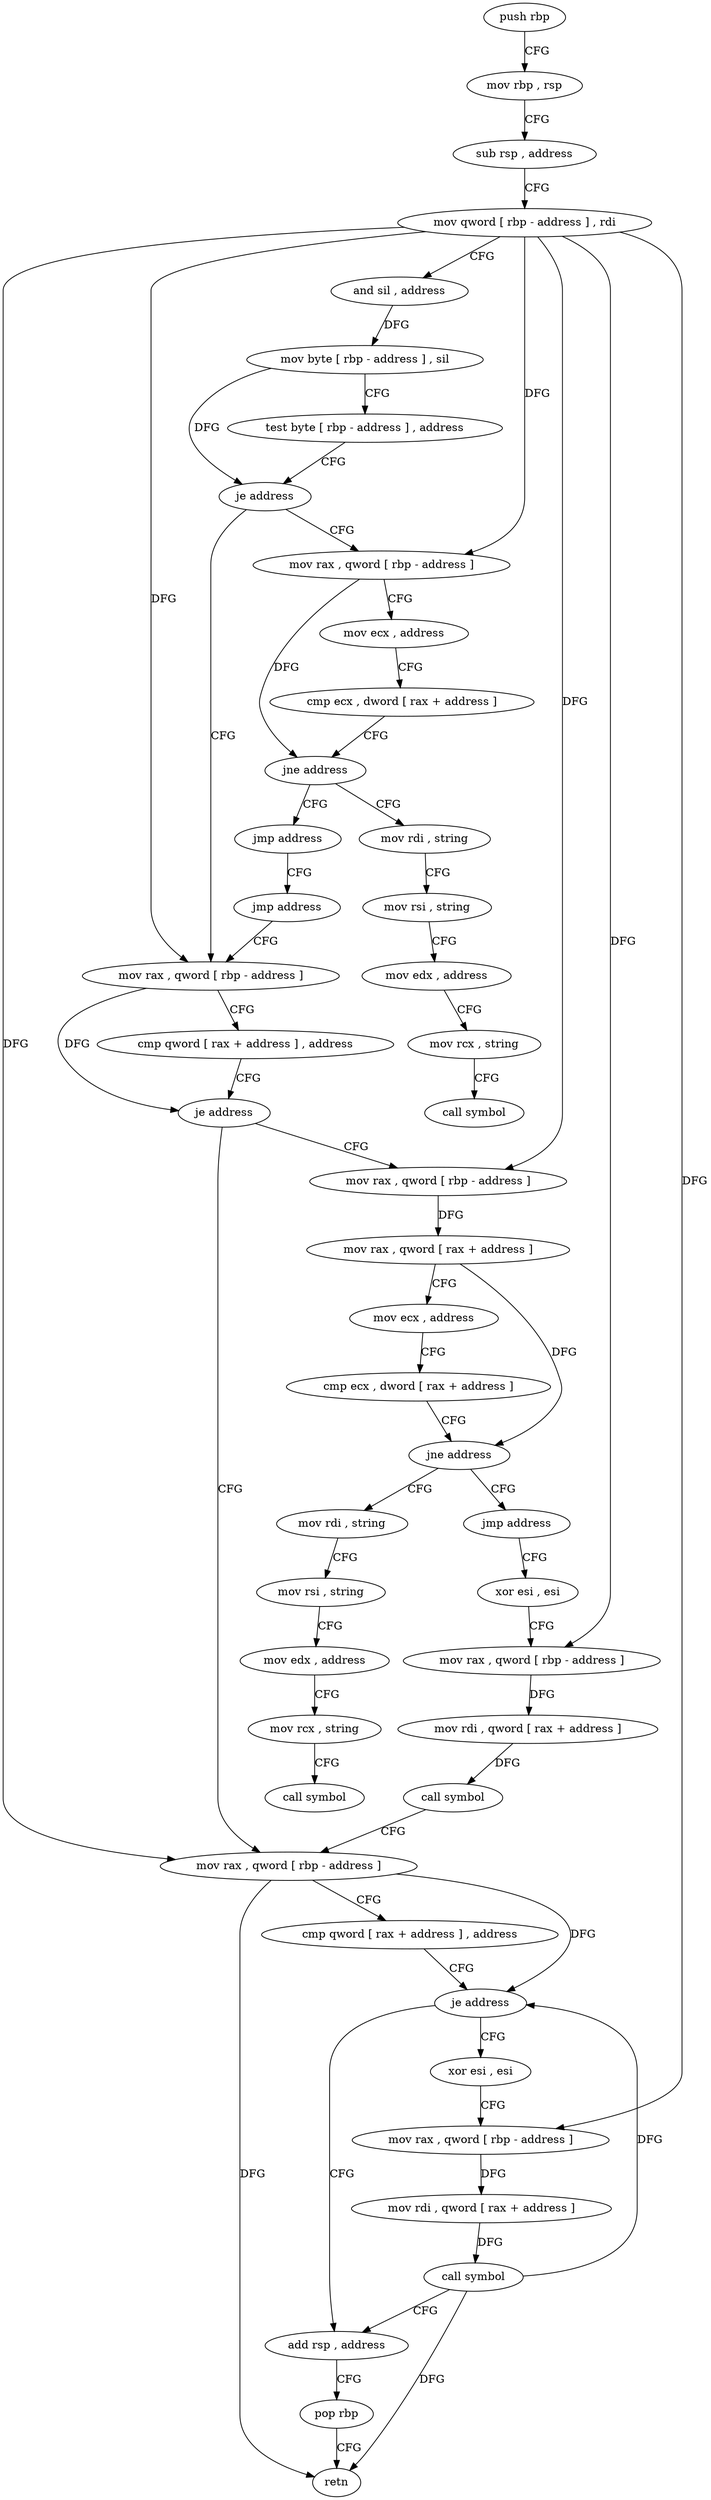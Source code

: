 digraph "func" {
"4235392" [label = "push rbp" ]
"4235393" [label = "mov rbp , rsp" ]
"4235396" [label = "sub rsp , address" ]
"4235400" [label = "mov qword [ rbp - address ] , rdi" ]
"4235404" [label = "and sil , address" ]
"4235408" [label = "mov byte [ rbp - address ] , sil" ]
"4235412" [label = "test byte [ rbp - address ] , address" ]
"4235416" [label = "je address" ]
"4235490" [label = "mov rax , qword [ rbp - address ]" ]
"4235422" [label = "mov rax , qword [ rbp - address ]" ]
"4235494" [label = "cmp qword [ rax + address ] , address" ]
"4235502" [label = "je address" ]
"4235596" [label = "mov rax , qword [ rbp - address ]" ]
"4235508" [label = "mov rax , qword [ rbp - address ]" ]
"4235426" [label = "mov ecx , address" ]
"4235431" [label = "cmp ecx , dword [ rax + address ]" ]
"4235434" [label = "jne address" ]
"4235445" [label = "mov rdi , string" ]
"4235440" [label = "jmp address" ]
"4235600" [label = "cmp qword [ rax + address ] , address" ]
"4235608" [label = "je address" ]
"4235632" [label = "add rsp , address" ]
"4235614" [label = "xor esi , esi" ]
"4235512" [label = "mov rax , qword [ rax + address ]" ]
"4235519" [label = "mov ecx , address" ]
"4235524" [label = "cmp ecx , dword [ rax + address ]" ]
"4235527" [label = "jne address" ]
"4235538" [label = "mov rdi , string" ]
"4235533" [label = "jmp address" ]
"4235455" [label = "mov rsi , string" ]
"4235465" [label = "mov edx , address" ]
"4235470" [label = "mov rcx , string" ]
"4235480" [label = "call symbol" ]
"4235485" [label = "jmp address" ]
"4235636" [label = "pop rbp" ]
"4235637" [label = "retn" ]
"4235616" [label = "mov rax , qword [ rbp - address ]" ]
"4235620" [label = "mov rdi , qword [ rax + address ]" ]
"4235627" [label = "call symbol" ]
"4235548" [label = "mov rsi , string" ]
"4235558" [label = "mov edx , address" ]
"4235563" [label = "mov rcx , string" ]
"4235573" [label = "call symbol" ]
"4235578" [label = "xor esi , esi" ]
"4235580" [label = "mov rax , qword [ rbp - address ]" ]
"4235584" [label = "mov rdi , qword [ rax + address ]" ]
"4235591" [label = "call symbol" ]
"4235392" -> "4235393" [ label = "CFG" ]
"4235393" -> "4235396" [ label = "CFG" ]
"4235396" -> "4235400" [ label = "CFG" ]
"4235400" -> "4235404" [ label = "CFG" ]
"4235400" -> "4235490" [ label = "DFG" ]
"4235400" -> "4235422" [ label = "DFG" ]
"4235400" -> "4235596" [ label = "DFG" ]
"4235400" -> "4235508" [ label = "DFG" ]
"4235400" -> "4235616" [ label = "DFG" ]
"4235400" -> "4235580" [ label = "DFG" ]
"4235404" -> "4235408" [ label = "DFG" ]
"4235408" -> "4235412" [ label = "CFG" ]
"4235408" -> "4235416" [ label = "DFG" ]
"4235412" -> "4235416" [ label = "CFG" ]
"4235416" -> "4235490" [ label = "CFG" ]
"4235416" -> "4235422" [ label = "CFG" ]
"4235490" -> "4235494" [ label = "CFG" ]
"4235490" -> "4235502" [ label = "DFG" ]
"4235422" -> "4235426" [ label = "CFG" ]
"4235422" -> "4235434" [ label = "DFG" ]
"4235494" -> "4235502" [ label = "CFG" ]
"4235502" -> "4235596" [ label = "CFG" ]
"4235502" -> "4235508" [ label = "CFG" ]
"4235596" -> "4235600" [ label = "CFG" ]
"4235596" -> "4235608" [ label = "DFG" ]
"4235596" -> "4235637" [ label = "DFG" ]
"4235508" -> "4235512" [ label = "DFG" ]
"4235426" -> "4235431" [ label = "CFG" ]
"4235431" -> "4235434" [ label = "CFG" ]
"4235434" -> "4235445" [ label = "CFG" ]
"4235434" -> "4235440" [ label = "CFG" ]
"4235445" -> "4235455" [ label = "CFG" ]
"4235440" -> "4235485" [ label = "CFG" ]
"4235600" -> "4235608" [ label = "CFG" ]
"4235608" -> "4235632" [ label = "CFG" ]
"4235608" -> "4235614" [ label = "CFG" ]
"4235632" -> "4235636" [ label = "CFG" ]
"4235614" -> "4235616" [ label = "CFG" ]
"4235512" -> "4235519" [ label = "CFG" ]
"4235512" -> "4235527" [ label = "DFG" ]
"4235519" -> "4235524" [ label = "CFG" ]
"4235524" -> "4235527" [ label = "CFG" ]
"4235527" -> "4235538" [ label = "CFG" ]
"4235527" -> "4235533" [ label = "CFG" ]
"4235538" -> "4235548" [ label = "CFG" ]
"4235533" -> "4235578" [ label = "CFG" ]
"4235455" -> "4235465" [ label = "CFG" ]
"4235465" -> "4235470" [ label = "CFG" ]
"4235470" -> "4235480" [ label = "CFG" ]
"4235485" -> "4235490" [ label = "CFG" ]
"4235636" -> "4235637" [ label = "CFG" ]
"4235616" -> "4235620" [ label = "DFG" ]
"4235620" -> "4235627" [ label = "DFG" ]
"4235627" -> "4235632" [ label = "CFG" ]
"4235627" -> "4235608" [ label = "DFG" ]
"4235627" -> "4235637" [ label = "DFG" ]
"4235548" -> "4235558" [ label = "CFG" ]
"4235558" -> "4235563" [ label = "CFG" ]
"4235563" -> "4235573" [ label = "CFG" ]
"4235578" -> "4235580" [ label = "CFG" ]
"4235580" -> "4235584" [ label = "DFG" ]
"4235584" -> "4235591" [ label = "DFG" ]
"4235591" -> "4235596" [ label = "CFG" ]
}
